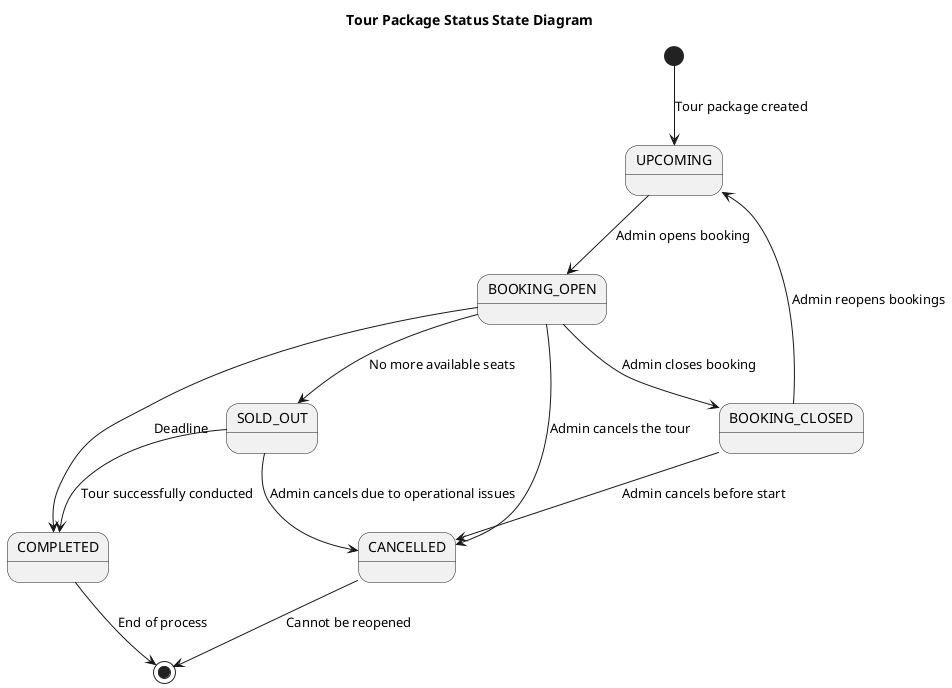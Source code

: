 @startuml
title Tour Package Status State Diagram

[*] --> UPCOMING : Tour package created

UPCOMING --> BOOKING_OPEN : Admin opens booking
BOOKING_OPEN --> SOLD_OUT : No more available seats
BOOKING_OPEN --> COMPLETED : Deadline
BOOKING_OPEN --> BOOKING_CLOSED : Admin closes booking
BOOKING_OPEN --> CANCELLED : Admin cancels the tour

SOLD_OUT --> CANCELLED : Admin cancels due to operational issues
SOLD_OUT --> COMPLETED : Tour successfully conducted

BOOKING_CLOSED --> CANCELLED : Admin cancels before start
BOOKING_CLOSED --> UPCOMING : Admin reopens bookings

CANCELLED --> [*] : Cannot be reopened

COMPLETED --> [*] : End of process

@enduml
